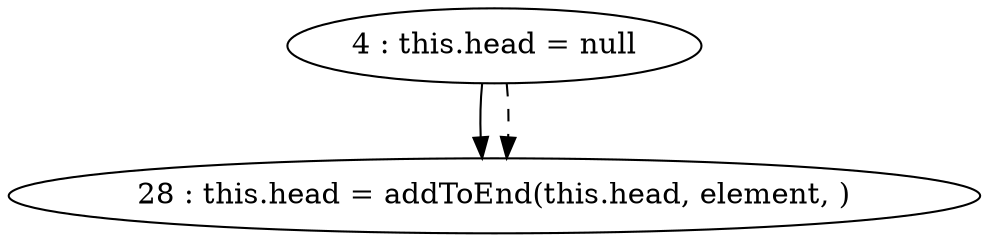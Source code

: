 digraph G {
"4 : this.head = null"
"4 : this.head = null" -> "28 : this.head = addToEnd(this.head, element, )"
"4 : this.head = null" -> "28 : this.head = addToEnd(this.head, element, )" [style=dashed]
"28 : this.head = addToEnd(this.head, element, )"
}